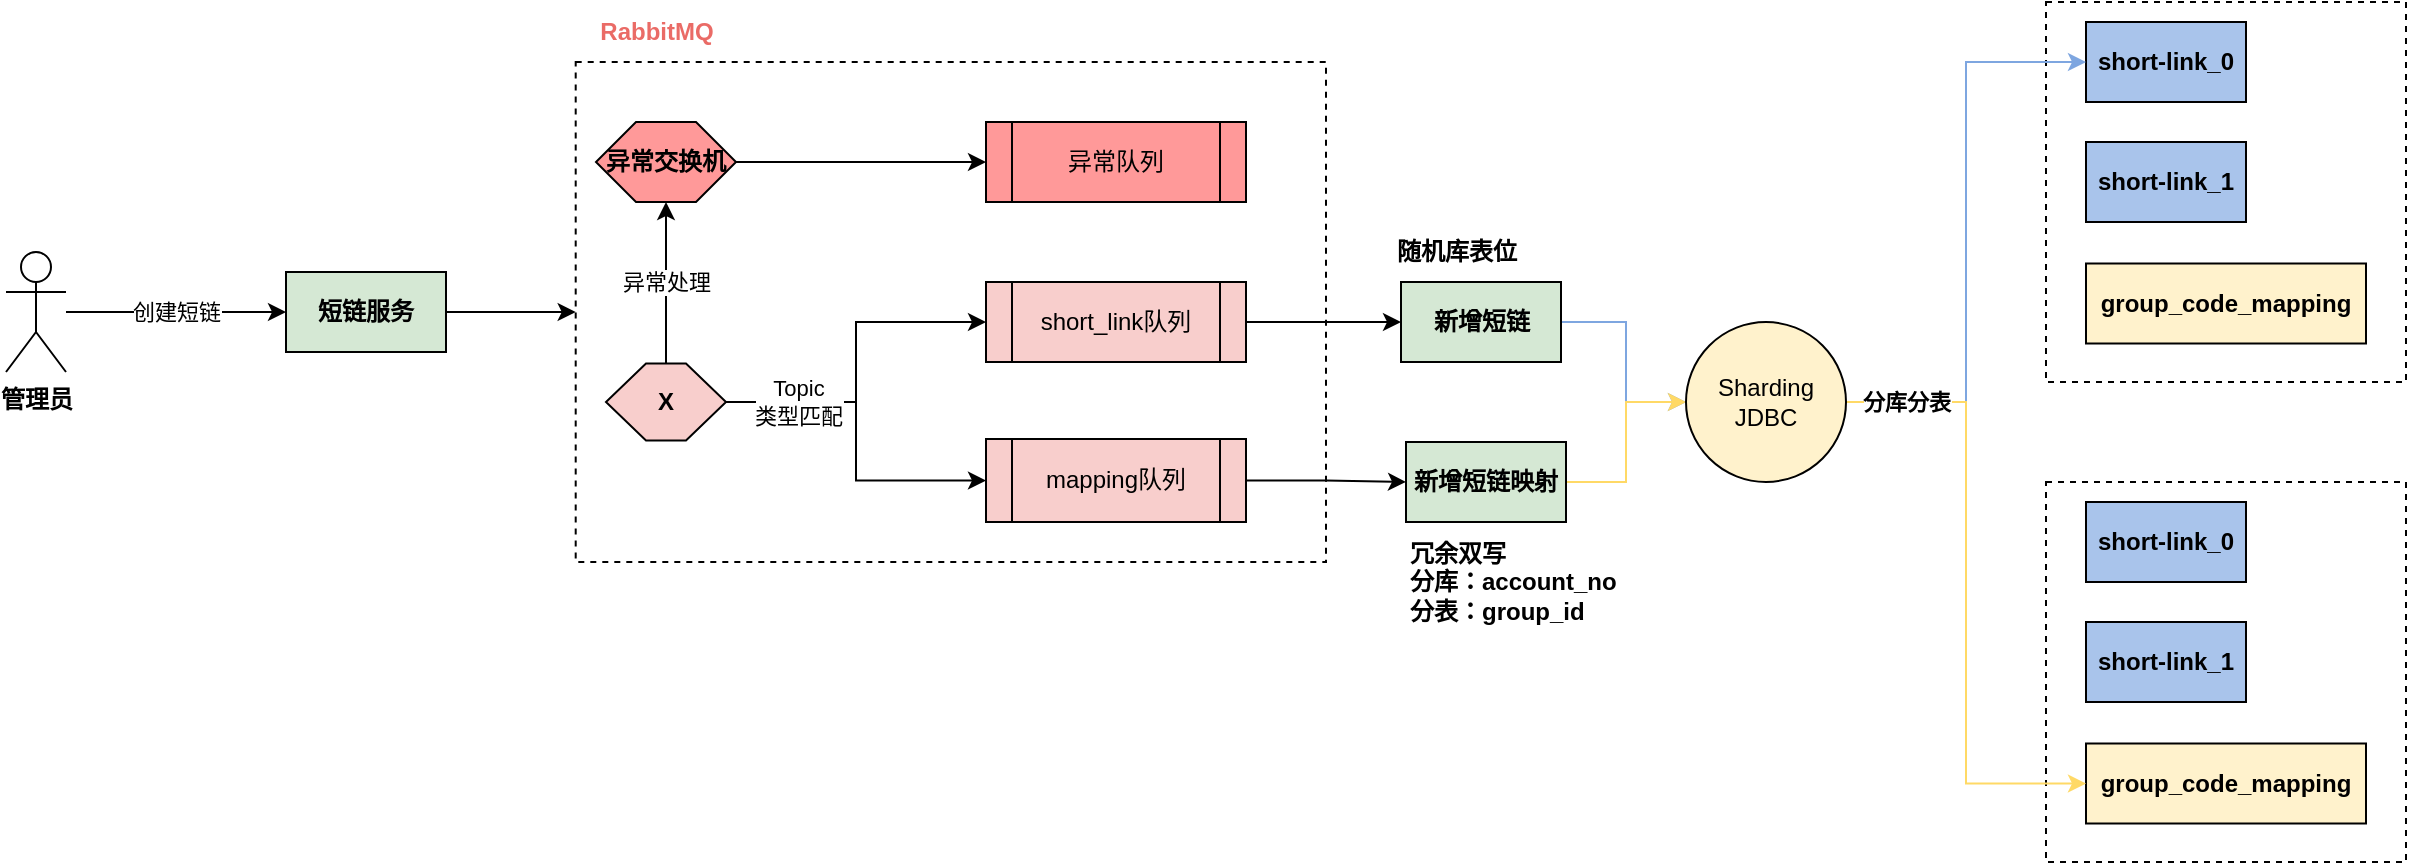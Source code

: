 <mxfile version="26.1.0">
  <diagram name="第 1 页" id="zngaNRGyfOBU_eu8mxkX">
    <mxGraphModel dx="-2991" dy="868" grid="1" gridSize="10" guides="1" tooltips="1" connect="1" arrows="1" fold="1" page="1" pageScale="1" pageWidth="2339" pageHeight="3300" math="0" shadow="0">
      <root>
        <mxCell id="0" />
        <mxCell id="1" parent="0" />
        <mxCell id="SSOsadmcBXxZNNzZLrk8-1" value="" style="rounded=0;whiteSpace=wrap;html=1;fillColor=none;dashed=1;" vertex="1" parent="1">
          <mxGeometry x="5264.85" y="1930" width="375.15" height="250" as="geometry" />
        </mxCell>
        <mxCell id="SSOsadmcBXxZNNzZLrk8-2" value="创建短链" style="edgeStyle=orthogonalEdgeStyle;rounded=0;orthogonalLoop=1;jettySize=auto;html=1;" edge="1" parent="1" source="SSOsadmcBXxZNNzZLrk8-3" target="SSOsadmcBXxZNNzZLrk8-10">
          <mxGeometry relative="1" as="geometry">
            <mxPoint x="5100" y="2119.217" as="targetPoint" />
            <Array as="points" />
          </mxGeometry>
        </mxCell>
        <mxCell id="SSOsadmcBXxZNNzZLrk8-3" value="管理员" style="shape=umlActor;verticalLabelPosition=bottom;verticalAlign=top;html=1;outlineConnect=0;fontStyle=1" vertex="1" parent="1">
          <mxGeometry x="4980" y="2025" width="30" height="60" as="geometry" />
        </mxCell>
        <mxCell id="SSOsadmcBXxZNNzZLrk8-4" style="edgeStyle=orthogonalEdgeStyle;rounded=0;orthogonalLoop=1;jettySize=auto;html=1;entryX=0;entryY=0.5;entryDx=0;entryDy=0;" edge="1" parent="1" source="SSOsadmcBXxZNNzZLrk8-8" target="SSOsadmcBXxZNNzZLrk8-12">
          <mxGeometry relative="1" as="geometry" />
        </mxCell>
        <mxCell id="SSOsadmcBXxZNNzZLrk8-5" style="edgeStyle=orthogonalEdgeStyle;rounded=0;orthogonalLoop=1;jettySize=auto;html=1;" edge="1" parent="1" source="SSOsadmcBXxZNNzZLrk8-8" target="SSOsadmcBXxZNNzZLrk8-14">
          <mxGeometry relative="1" as="geometry" />
        </mxCell>
        <mxCell id="SSOsadmcBXxZNNzZLrk8-6" value="Topic&lt;br&gt;类型匹配" style="edgeLabel;html=1;align=center;verticalAlign=middle;resizable=0;points=[];" vertex="1" connectable="0" parent="SSOsadmcBXxZNNzZLrk8-5">
          <mxGeometry x="-0.582" relative="1" as="geometry">
            <mxPoint as="offset" />
          </mxGeometry>
        </mxCell>
        <mxCell id="SSOsadmcBXxZNNzZLrk8-7" value="异常处理" style="edgeStyle=orthogonalEdgeStyle;rounded=0;orthogonalLoop=1;jettySize=auto;html=1;" edge="1" parent="1" source="SSOsadmcBXxZNNzZLrk8-8" target="SSOsadmcBXxZNNzZLrk8-16">
          <mxGeometry relative="1" as="geometry" />
        </mxCell>
        <mxCell id="SSOsadmcBXxZNNzZLrk8-8" value="X" style="shape=hexagon;perimeter=hexagonPerimeter2;whiteSpace=wrap;html=1;fixedSize=1;fontStyle=1;fillColor=#F8CECC;" vertex="1" parent="1">
          <mxGeometry x="5280" y="2080.75" width="60" height="38.5" as="geometry" />
        </mxCell>
        <mxCell id="SSOsadmcBXxZNNzZLrk8-9" style="edgeStyle=orthogonalEdgeStyle;rounded=0;orthogonalLoop=1;jettySize=auto;html=1;entryX=0;entryY=0.5;entryDx=0;entryDy=0;" edge="1" parent="1" source="SSOsadmcBXxZNNzZLrk8-10" target="SSOsadmcBXxZNNzZLrk8-1">
          <mxGeometry relative="1" as="geometry" />
        </mxCell>
        <mxCell id="SSOsadmcBXxZNNzZLrk8-10" value="短链服务" style="rounded=0;whiteSpace=wrap;html=1;fillColor=#D5E8D4;fontStyle=1" vertex="1" parent="1">
          <mxGeometry x="5120" y="2035" width="80" height="40" as="geometry" />
        </mxCell>
        <mxCell id="SSOsadmcBXxZNNzZLrk8-11" style="edgeStyle=orthogonalEdgeStyle;rounded=0;orthogonalLoop=1;jettySize=auto;html=1;entryX=0;entryY=0.5;entryDx=0;entryDy=0;" edge="1" parent="1" source="SSOsadmcBXxZNNzZLrk8-12" target="SSOsadmcBXxZNNzZLrk8-20">
          <mxGeometry relative="1" as="geometry" />
        </mxCell>
        <mxCell id="SSOsadmcBXxZNNzZLrk8-12" value="short_link队列" style="shape=process;whiteSpace=wrap;html=1;backgroundOutline=1;fillColor=#F8CECC;" vertex="1" parent="1">
          <mxGeometry x="5470" y="2040" width="130" height="40" as="geometry" />
        </mxCell>
        <mxCell id="SSOsadmcBXxZNNzZLrk8-13" style="edgeStyle=orthogonalEdgeStyle;rounded=0;orthogonalLoop=1;jettySize=auto;html=1;entryX=0;entryY=0.5;entryDx=0;entryDy=0;" edge="1" parent="1" source="SSOsadmcBXxZNNzZLrk8-14" target="SSOsadmcBXxZNNzZLrk8-22">
          <mxGeometry relative="1" as="geometry" />
        </mxCell>
        <mxCell id="SSOsadmcBXxZNNzZLrk8-14" value="mapping队列" style="shape=process;whiteSpace=wrap;html=1;backgroundOutline=1;fillColor=#F8CECC;" vertex="1" parent="1">
          <mxGeometry x="5470" y="2118.5" width="130" height="41.5" as="geometry" />
        </mxCell>
        <mxCell id="SSOsadmcBXxZNNzZLrk8-15" style="edgeStyle=orthogonalEdgeStyle;rounded=0;orthogonalLoop=1;jettySize=auto;html=1;entryX=0;entryY=0.5;entryDx=0;entryDy=0;" edge="1" parent="1" source="SSOsadmcBXxZNNzZLrk8-16" target="SSOsadmcBXxZNNzZLrk8-17">
          <mxGeometry relative="1" as="geometry" />
        </mxCell>
        <mxCell id="SSOsadmcBXxZNNzZLrk8-16" value="异常交换机" style="shape=hexagon;perimeter=hexagonPerimeter2;whiteSpace=wrap;html=1;fixedSize=1;fontStyle=1;fillColor=#FF9999;" vertex="1" parent="1">
          <mxGeometry x="5275" y="1960" width="70" height="40" as="geometry" />
        </mxCell>
        <mxCell id="SSOsadmcBXxZNNzZLrk8-17" value="异常队列" style="shape=process;whiteSpace=wrap;html=1;backgroundOutline=1;fillColor=#FF9999;" vertex="1" parent="1">
          <mxGeometry x="5470" y="1960" width="130" height="40" as="geometry" />
        </mxCell>
        <mxCell id="SSOsadmcBXxZNNzZLrk8-18" value="&lt;font style=&quot;&quot;&gt;RabbitMQ&lt;/font&gt;" style="text;html=1;align=center;verticalAlign=middle;resizable=0;points=[];autosize=1;strokeColor=none;fillColor=none;fontStyle=1;fontColor=#EA6B66;" vertex="1" parent="1">
          <mxGeometry x="5264.85" y="1900" width="80" height="30" as="geometry" />
        </mxCell>
        <mxCell id="SSOsadmcBXxZNNzZLrk8-44" style="edgeStyle=orthogonalEdgeStyle;rounded=0;orthogonalLoop=1;jettySize=auto;html=1;strokeColor=#7EA6E0;fontStyle=1" edge="1" parent="1" source="SSOsadmcBXxZNNzZLrk8-20" target="SSOsadmcBXxZNNzZLrk8-43">
          <mxGeometry relative="1" as="geometry">
            <Array as="points">
              <mxPoint x="5790" y="2060" />
              <mxPoint x="5790" y="2100" />
            </Array>
          </mxGeometry>
        </mxCell>
        <mxCell id="SSOsadmcBXxZNNzZLrk8-20" value="新增短链" style="rounded=0;whiteSpace=wrap;html=1;fillColor=#D5E8D4;fontStyle=1" vertex="1" parent="1">
          <mxGeometry x="5677.5" y="2040" width="80" height="40" as="geometry" />
        </mxCell>
        <mxCell id="SSOsadmcBXxZNNzZLrk8-45" style="edgeStyle=orthogonalEdgeStyle;rounded=0;orthogonalLoop=1;jettySize=auto;html=1;strokeColor=#FFD966;" edge="1" parent="1" source="SSOsadmcBXxZNNzZLrk8-22" target="SSOsadmcBXxZNNzZLrk8-43">
          <mxGeometry relative="1" as="geometry" />
        </mxCell>
        <mxCell id="SSOsadmcBXxZNNzZLrk8-22" value="新增短链映射" style="rounded=0;whiteSpace=wrap;html=1;fillColor=#D5E8D4;fontStyle=1" vertex="1" parent="1">
          <mxGeometry x="5680" y="2120" width="80" height="40" as="geometry" />
        </mxCell>
        <mxCell id="SSOsadmcBXxZNNzZLrk8-23" value="冗余双写&lt;br&gt;分库：account_no&lt;br&gt;分表：group_id" style="text;html=1;align=left;verticalAlign=middle;resizable=0;points=[];autosize=1;strokeColor=none;fillColor=none;fontStyle=1" vertex="1" parent="1">
          <mxGeometry x="5680" y="2160" width="120" height="60" as="geometry" />
        </mxCell>
        <mxCell id="SSOsadmcBXxZNNzZLrk8-24" value="随机库表位" style="text;html=1;align=center;verticalAlign=middle;resizable=0;points=[];autosize=1;strokeColor=none;fillColor=none;fontStyle=1" vertex="1" parent="1">
          <mxGeometry x="5665" y="2010" width="80" height="30" as="geometry" />
        </mxCell>
        <mxCell id="SSOsadmcBXxZNNzZLrk8-37" value="" style="group" vertex="1" connectable="0" parent="1">
          <mxGeometry x="6000" y="1900" width="180" height="190" as="geometry" />
        </mxCell>
        <mxCell id="SSOsadmcBXxZNNzZLrk8-29" value="" style="rounded=0;whiteSpace=wrap;html=1;dashed=1;fillColor=none;" vertex="1" parent="SSOsadmcBXxZNNzZLrk8-37">
          <mxGeometry width="180" height="190" as="geometry" />
        </mxCell>
        <mxCell id="SSOsadmcBXxZNNzZLrk8-30" value="short-link_0" style="rounded=0;whiteSpace=wrap;html=1;fillColor=#A9C4EB;fontStyle=1" vertex="1" parent="SSOsadmcBXxZNNzZLrk8-37">
          <mxGeometry x="20" y="10" width="80" height="40" as="geometry" />
        </mxCell>
        <mxCell id="SSOsadmcBXxZNNzZLrk8-31" value="short-link_1" style="rounded=0;whiteSpace=wrap;html=1;fillColor=#A9C4EB;fontStyle=1" vertex="1" parent="SSOsadmcBXxZNNzZLrk8-37">
          <mxGeometry x="20" y="70" width="80" height="40" as="geometry" />
        </mxCell>
        <mxCell id="SSOsadmcBXxZNNzZLrk8-32" value="group_code_mapping" style="rounded=0;whiteSpace=wrap;html=1;fillColor=#FFF2CC;fontStyle=1" vertex="1" parent="SSOsadmcBXxZNNzZLrk8-37">
          <mxGeometry x="20" y="130.75" width="140" height="40" as="geometry" />
        </mxCell>
        <mxCell id="SSOsadmcBXxZNNzZLrk8-38" value="" style="group" vertex="1" connectable="0" parent="1">
          <mxGeometry x="6000" y="2140" width="180" height="190" as="geometry" />
        </mxCell>
        <mxCell id="SSOsadmcBXxZNNzZLrk8-33" value="" style="rounded=0;whiteSpace=wrap;html=1;dashed=1;fillColor=none;" vertex="1" parent="SSOsadmcBXxZNNzZLrk8-38">
          <mxGeometry width="180" height="190" as="geometry" />
        </mxCell>
        <mxCell id="SSOsadmcBXxZNNzZLrk8-34" value="short-link_0" style="rounded=0;whiteSpace=wrap;html=1;fillColor=#A9C4EB;fontStyle=1" vertex="1" parent="SSOsadmcBXxZNNzZLrk8-38">
          <mxGeometry x="20" y="10" width="80" height="40" as="geometry" />
        </mxCell>
        <mxCell id="SSOsadmcBXxZNNzZLrk8-35" value="short-link_1" style="rounded=0;whiteSpace=wrap;html=1;fillColor=#A9C4EB;fontStyle=1" vertex="1" parent="SSOsadmcBXxZNNzZLrk8-38">
          <mxGeometry x="20" y="70" width="80" height="40" as="geometry" />
        </mxCell>
        <mxCell id="SSOsadmcBXxZNNzZLrk8-36" value="group_code_mapping" style="rounded=0;whiteSpace=wrap;html=1;fillColor=#FFF2CC;fontStyle=1" vertex="1" parent="SSOsadmcBXxZNNzZLrk8-38">
          <mxGeometry x="20" y="130.75" width="140" height="40" as="geometry" />
        </mxCell>
        <mxCell id="SSOsadmcBXxZNNzZLrk8-46" style="edgeStyle=orthogonalEdgeStyle;rounded=0;orthogonalLoop=1;jettySize=auto;html=1;entryX=0;entryY=0.5;entryDx=0;entryDy=0;strokeColor=#7EA6E0;" edge="1" parent="1" source="SSOsadmcBXxZNNzZLrk8-43" target="SSOsadmcBXxZNNzZLrk8-30">
          <mxGeometry relative="1" as="geometry" />
        </mxCell>
        <mxCell id="SSOsadmcBXxZNNzZLrk8-47" style="edgeStyle=orthogonalEdgeStyle;rounded=0;orthogonalLoop=1;jettySize=auto;html=1;entryX=0;entryY=0.5;entryDx=0;entryDy=0;strokeColor=#FFD966;" edge="1" parent="1" source="SSOsadmcBXxZNNzZLrk8-43" target="SSOsadmcBXxZNNzZLrk8-36">
          <mxGeometry relative="1" as="geometry" />
        </mxCell>
        <mxCell id="SSOsadmcBXxZNNzZLrk8-48" value="分库分表" style="edgeLabel;html=1;align=center;verticalAlign=middle;resizable=0;points=[];fontStyle=1" vertex="1" connectable="0" parent="SSOsadmcBXxZNNzZLrk8-47">
          <mxGeometry x="-0.845" relative="1" as="geometry">
            <mxPoint x="6" as="offset" />
          </mxGeometry>
        </mxCell>
        <mxCell id="SSOsadmcBXxZNNzZLrk8-43" value="Sharding JDBC" style="ellipse;whiteSpace=wrap;html=1;aspect=fixed;fillColor=#FFF2CC;" vertex="1" parent="1">
          <mxGeometry x="5820" y="2060" width="80" height="80" as="geometry" />
        </mxCell>
      </root>
    </mxGraphModel>
  </diagram>
</mxfile>

